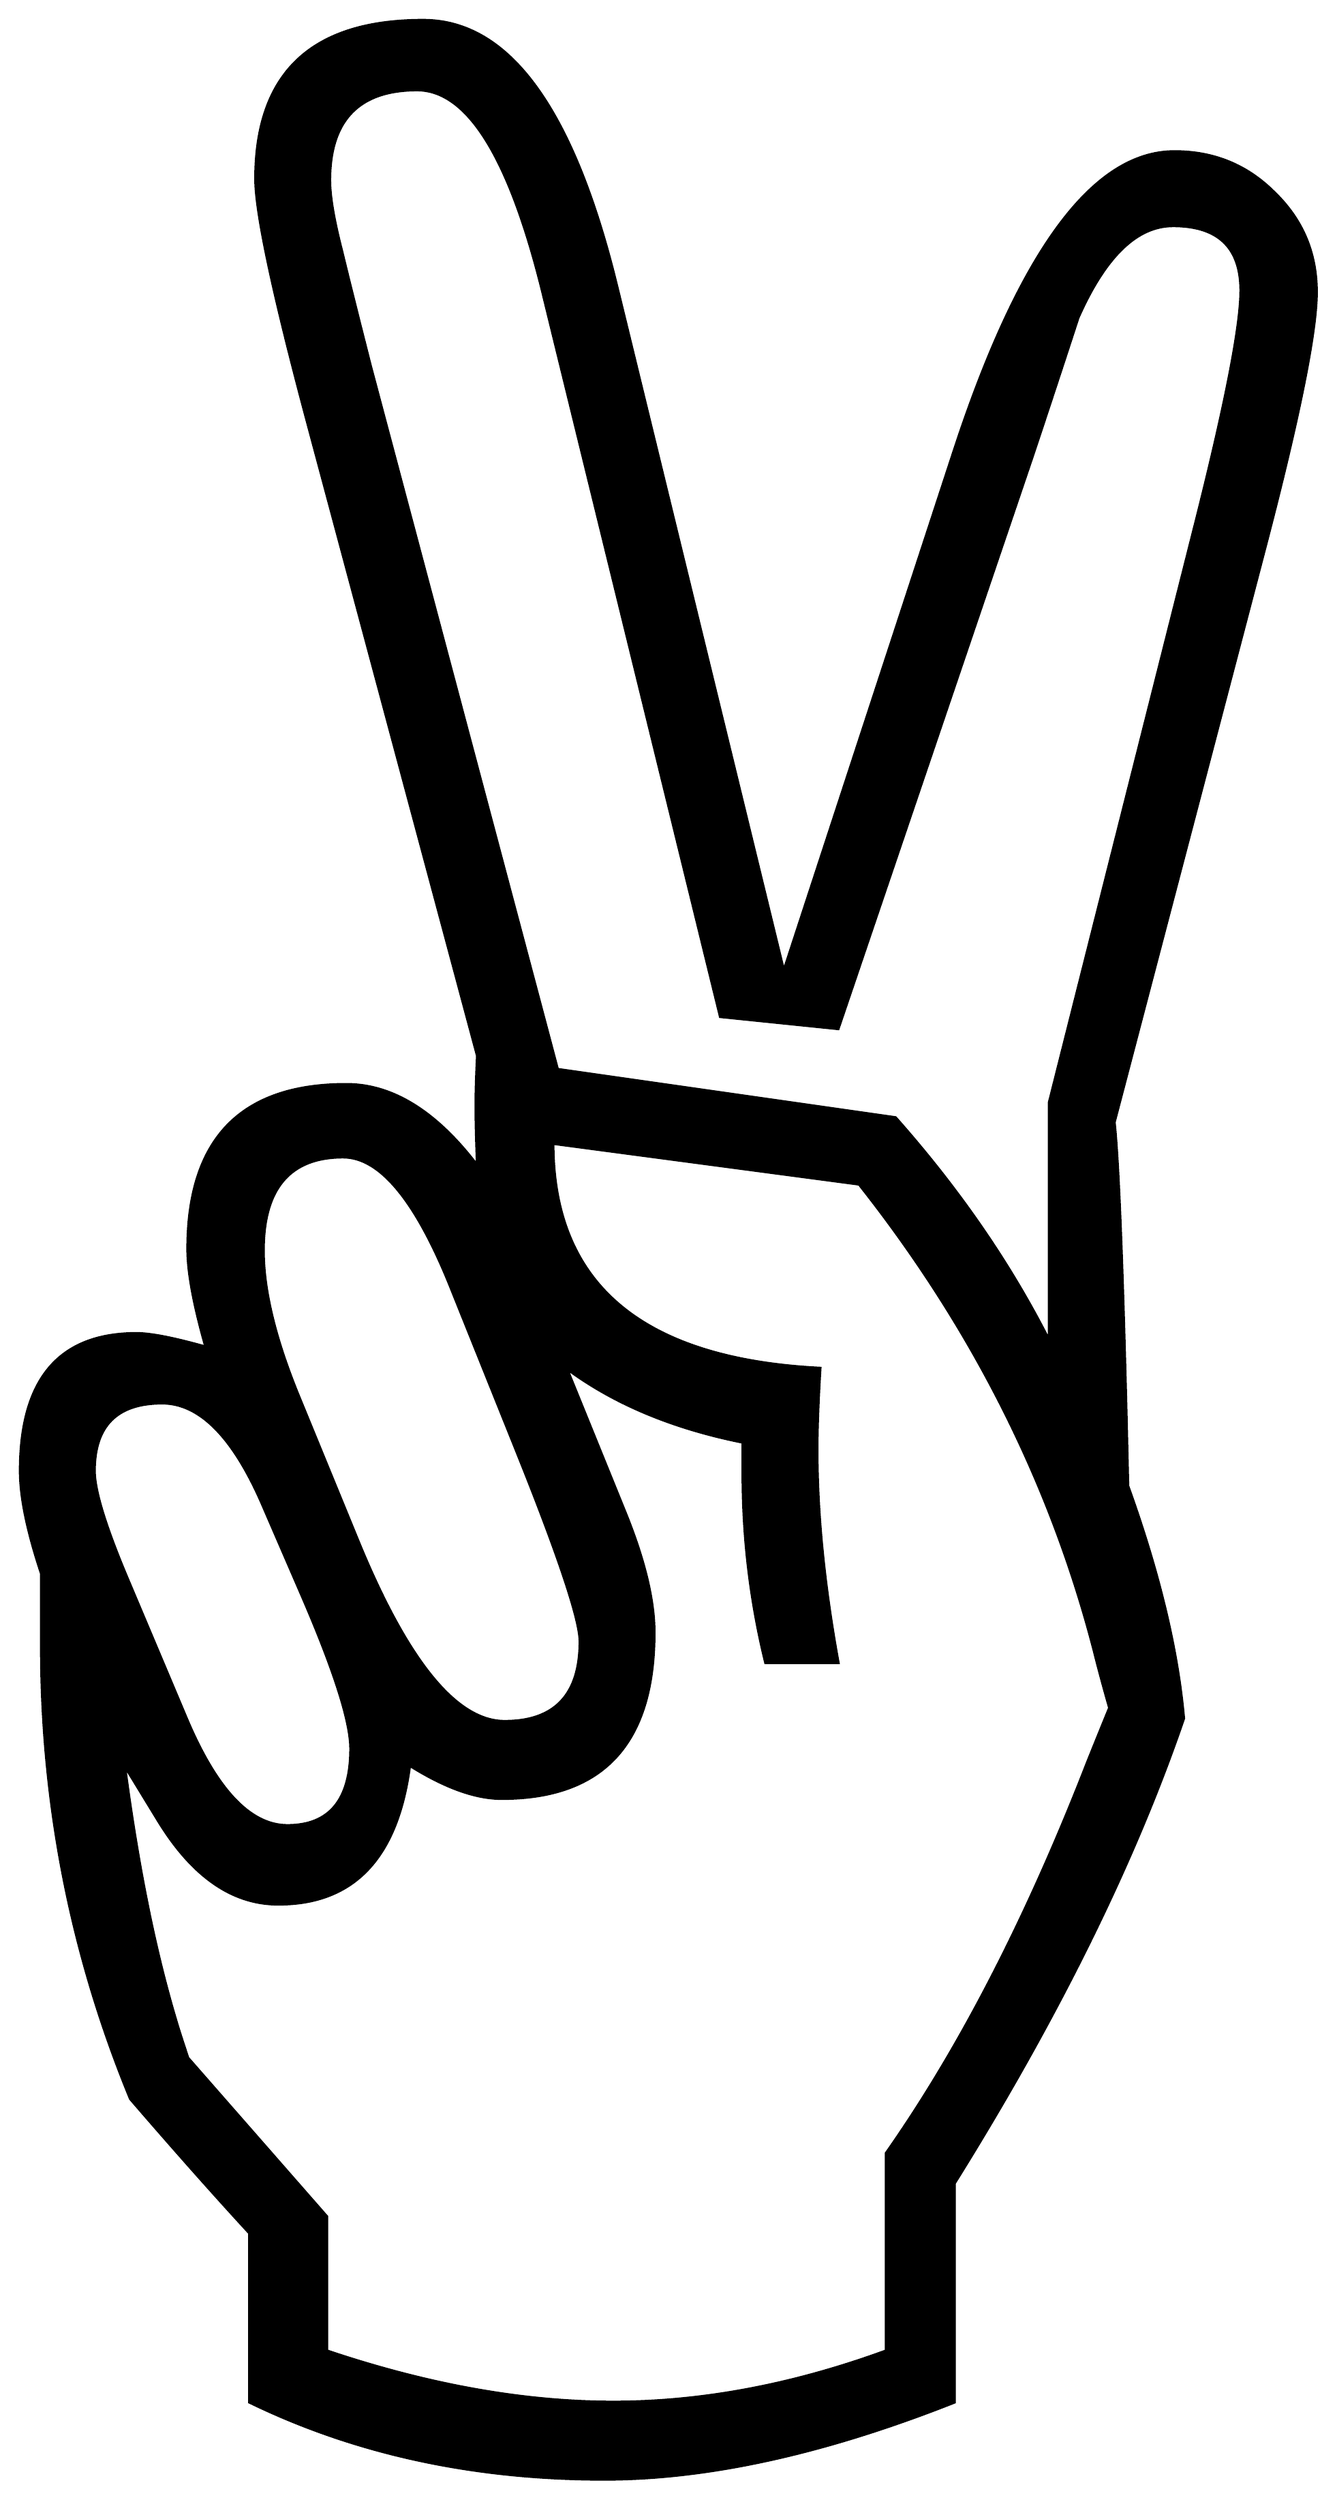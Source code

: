 


\begin{tikzpicture}[y=0.80pt, x=0.80pt, yscale=-1.0, xscale=1.0, inner sep=0pt, outer sep=0pt]
\begin{scope}[shift={(100.0,1881.0)},nonzero rule]
  \path[draw=.,fill=.,line width=1.600pt] (1032.0,-1392.0) ..
    controls (1032.0,-1366.0) and (1020.667,-1309.667) ..
    (998.0,-1223.0) -- (898.0,-842.0) .. controls (900.667,-817.333)
    and (903.333,-751.333) .. (906.0,-644.0) -- (907.0,-601.0) ..
    controls (927.667,-543.667) and (940.0,-492.333) .. (944.0,-447.0)
    .. controls (911.333,-351.667) and (860.667,-249.0) ..
    (792.0,-139.0) -- (792.0,6.0) .. controls (706.0,40.0) and
    (628.667,57.0) .. (560.0,57.0) .. controls (473.333,57.0) and
    (395.0,40.0) .. (325.0,6.0) -- (325.0,-106.0) .. controls
    (301.667,-131.333) and (275.333,-161.0) .. (246.0,-195.0) ..
    controls (206.667,-290.333) and (187.0,-390.333) .. (187.0,-495.0)
    -- (187.0,-543.0) .. controls (177.667,-571.0) and
    (173.0,-593.667) .. (173.0,-611.0) .. controls (173.0,-671.667)
    and (198.667,-702.0) .. (250.0,-702.0) .. controls
    (259.333,-702.0) and (274.667,-699.0) .. (296.0,-693.0) ..
    controls (288.0,-721.0) and (284.0,-742.667) .. (284.0,-758.0)
    .. controls (284.0,-830.667) and (319.0,-867.0) ..
    (389.0,-867.0) .. controls (419.667,-867.0) and (448.667,-849.0)
    .. (476.0,-813.0) .. controls (475.333,-829.667) and
    (475.0,-843.0) .. (475.0,-853.0) .. controls (475.0,-861.667)
    and (475.333,-872.667) .. (476.0,-886.0) -- (363.0,-1307.0) ..
    controls (340.333,-1391.667) and (329.0,-1445.0) ..
    (329.0,-1467.0) .. controls (329.0,-1537.0) and
    (366.0,-1572.0) .. (440.0,-1572.0) .. controls
    (496.667,-1572.0) and (539.333,-1513.667) .. (568.0,-1397.0) --
    (679.0,-942.0) -- (792.0,-1287.0) .. controls
    (835.333,-1419.0) and (884.0,-1485.0) .. (938.0,-1485.0) ..
    controls (964.0,-1485.0) and (986.0,-1476.0) ..
    (1004.0,-1458.0) .. controls (1022.667,-1440.0) and
    (1032.0,-1418.0) .. (1032.0,-1392.0) -- cycle(982.0,-1393.0)
    .. controls (982.0,-1421.667) and (967.0,-1436.0) ..
    (937.0,-1436.0) .. controls (913.0,-1436.0) and
    (892.0,-1415.667) .. (874.0,-1375.0) .. controls
    (864.0,-1344.333) and (854.0,-1314.0) .. (844.0,-1284.0) --
    (715.0,-904.0) -- (637.0,-912.0) -- (519.0,-1393.0) ..
    controls (497.0,-1481.667) and (469.333,-1526.0) ..
    (436.0,-1526.0) .. controls (397.333,-1526.0) and
    (378.0,-1506.0) .. (378.0,-1466.0) .. controls
    (378.0,-1455.333) and (380.667,-1439.667) .. (386.0,-1419.0) ..
    controls (390.0,-1402.333) and (396.333,-1377.0) ..
    (405.0,-1343.0) -- (529.0,-877.0) -- (753.0,-845.0) ..
    controls (795.0,-797.667) and (829.0,-748.333) .. (855.0,-697.0)
    -- (855.0,-855.0) -- (952.0,-1239.0) .. controls
    (972.0,-1318.333) and (982.0,-1369.667) .. (982.0,-1393.0) --
    cycle(544.0,-498.0) .. controls (544.0,-512.667) and
    (529.333,-556.333) .. (500.0,-629.0) -- (459.0,-731.0) ..
    controls (435.667,-789.667) and (411.667,-819.0) .. (387.0,-819.0)
    .. controls (351.667,-819.0) and (334.0,-798.333) ..
    (334.0,-757.0) .. controls (334.0,-730.333) and (342.0,-697.667)
    .. (358.0,-659.0) -- (397.0,-564.0) .. controls
    (429.667,-484.667) and (462.0,-445.0) .. (494.0,-445.0) ..
    controls (527.333,-445.0) and (544.0,-462.667) .. (544.0,-498.0)
    -- cycle(895.0,-454.0) .. controls (891.0,-468.0) and
    (887.667,-480.333) .. (885.0,-491.0) .. controls (856.333,-602.333)
    and (804.333,-705.667) .. (729.0,-801.0) -- (526.0,-828.0) ..
    controls (526.0,-734.667) and (585.0,-685.0) .. (703.0,-679.0)
    .. controls (701.667,-657.0) and (701.0,-639.0) ..
    (701.0,-625.0) .. controls (701.0,-582.333) and (705.667,-535.333)
    .. (715.0,-484.0) -- (667.0,-484.0) .. controls
    (657.0,-524.667) and (652.0,-566.333) .. (652.0,-609.0) --
    (652.0,-630.0) .. controls (605.333,-639.333) and (566.333,-655.667)
    .. (535.0,-679.0) -- (574.0,-583.0) .. controls
    (586.667,-551.667) and (593.0,-525.333) .. (593.0,-504.0) ..
    controls (593.0,-430.667) and (559.333,-394.0) .. (492.0,-394.0)
    .. controls (474.667,-394.0) and (454.333,-401.333) ..
    (431.0,-416.0) .. controls (423.0,-354.667) and (394.0,-324.0)
    .. (344.0,-324.0) .. controls (313.333,-324.0) and
    (286.667,-342.667) .. (264.0,-380.0) -- (242.0,-416.0) ..
    controls (250.667,-350.0) and (262.0,-293.667) .. (276.0,-247.0)
    .. controls (277.333,-242.333) and (280.0,-234.0) ..
    (284.0,-222.0) -- (376.0,-117.0) -- (376.0,-28.0) ..
    controls (443.333,-5.333) and (506.667,6.0) .. (566.0,6.0) ..
    controls (624.667,6.0) and (685.0,-5.333) .. (747.0,-28.0) --
    (747.0,-159.0) .. controls (795.667,-228.333) and (840.0,-314.333)
    .. (880.0,-417.0) .. controls (884.0,-427.0) and
    (889.0,-439.333) .. (895.0,-454.0) -- cycle(392.0,-427.0) ..
    controls (392.0,-445.0) and (381.0,-479.333) .. (359.0,-530.0)
    -- (333.0,-590.0) .. controls (313.667,-634.0) and
    (291.667,-656.0) .. (267.0,-656.0) .. controls (237.0,-656.0)
    and (222.0,-641.0) .. (222.0,-611.0) .. controls
    (222.0,-597.667) and (229.667,-573.0) .. (245.0,-537.0) --
    (283.0,-447.0) .. controls (303.0,-399.667) and (325.333,-376.0)
    .. (350.0,-376.0) .. controls (378.0,-376.0) and
    (392.0,-393.0) .. (392.0,-427.0) -- cycle;
\end{scope}

\end{tikzpicture}

